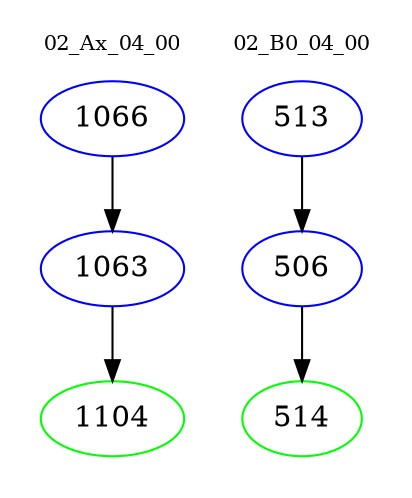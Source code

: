 digraph{
subgraph cluster_0 {
color = white
label = "02_Ax_04_00";
fontsize=10;
T0_1066 [label="1066", color="blue"]
T0_1066 -> T0_1063 [color="black"]
T0_1063 [label="1063", color="blue"]
T0_1063 -> T0_1104 [color="black"]
T0_1104 [label="1104", color="green"]
}
subgraph cluster_1 {
color = white
label = "02_B0_04_00";
fontsize=10;
T1_513 [label="513", color="blue"]
T1_513 -> T1_506 [color="black"]
T1_506 [label="506", color="blue"]
T1_506 -> T1_514 [color="black"]
T1_514 [label="514", color="green"]
}
}
